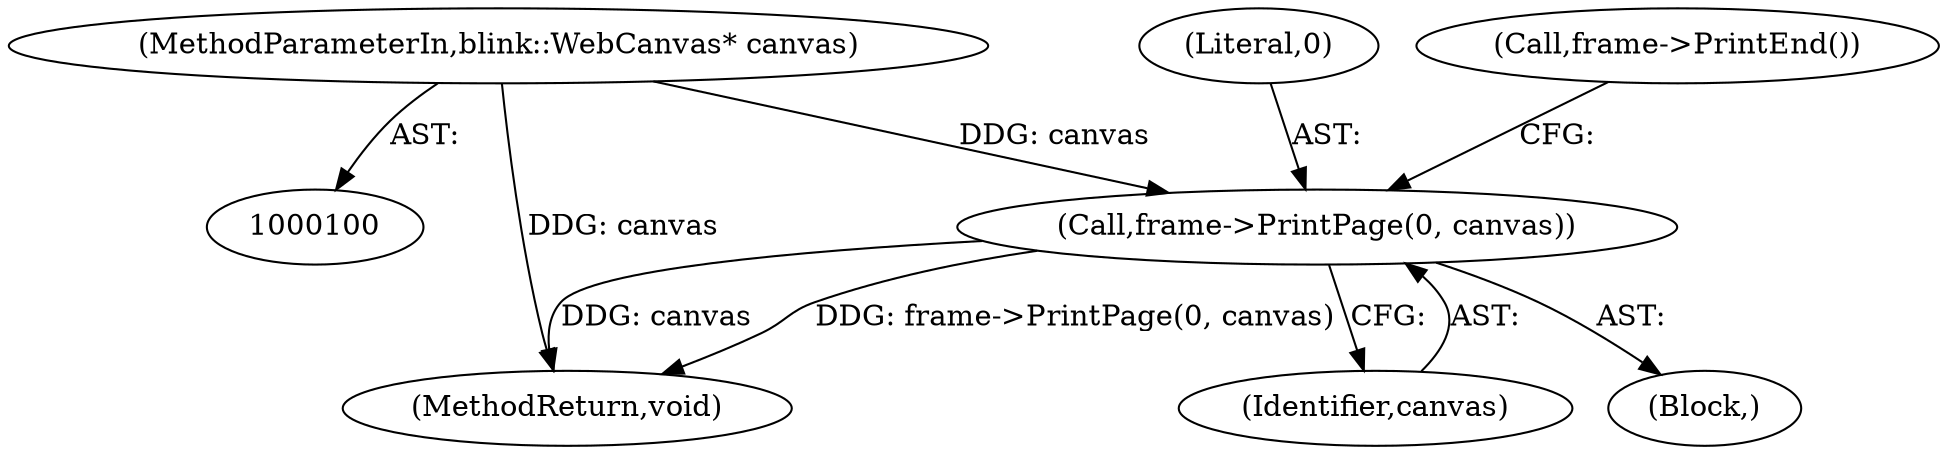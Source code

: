 digraph "0_Chrome_c59ad14fc61393a50b2ca3e89c7ecaba7028c4c4_1@pointer" {
"1000232" [label="(Call,frame->PrintPage(0, canvas))"];
"1000101" [label="(MethodParameterIn,blink::WebCanvas* canvas)"];
"1000237" [label="(MethodReturn,void)"];
"1000232" [label="(Call,frame->PrintPage(0, canvas))"];
"1000233" [label="(Literal,0)"];
"1000235" [label="(Call,frame->PrintEnd())"];
"1000101" [label="(MethodParameterIn,blink::WebCanvas* canvas)"];
"1000234" [label="(Identifier,canvas)"];
"1000108" [label="(Block,)"];
"1000232" -> "1000108"  [label="AST: "];
"1000232" -> "1000234"  [label="CFG: "];
"1000233" -> "1000232"  [label="AST: "];
"1000234" -> "1000232"  [label="AST: "];
"1000235" -> "1000232"  [label="CFG: "];
"1000232" -> "1000237"  [label="DDG: frame->PrintPage(0, canvas)"];
"1000232" -> "1000237"  [label="DDG: canvas"];
"1000101" -> "1000232"  [label="DDG: canvas"];
"1000101" -> "1000100"  [label="AST: "];
"1000101" -> "1000237"  [label="DDG: canvas"];
}
